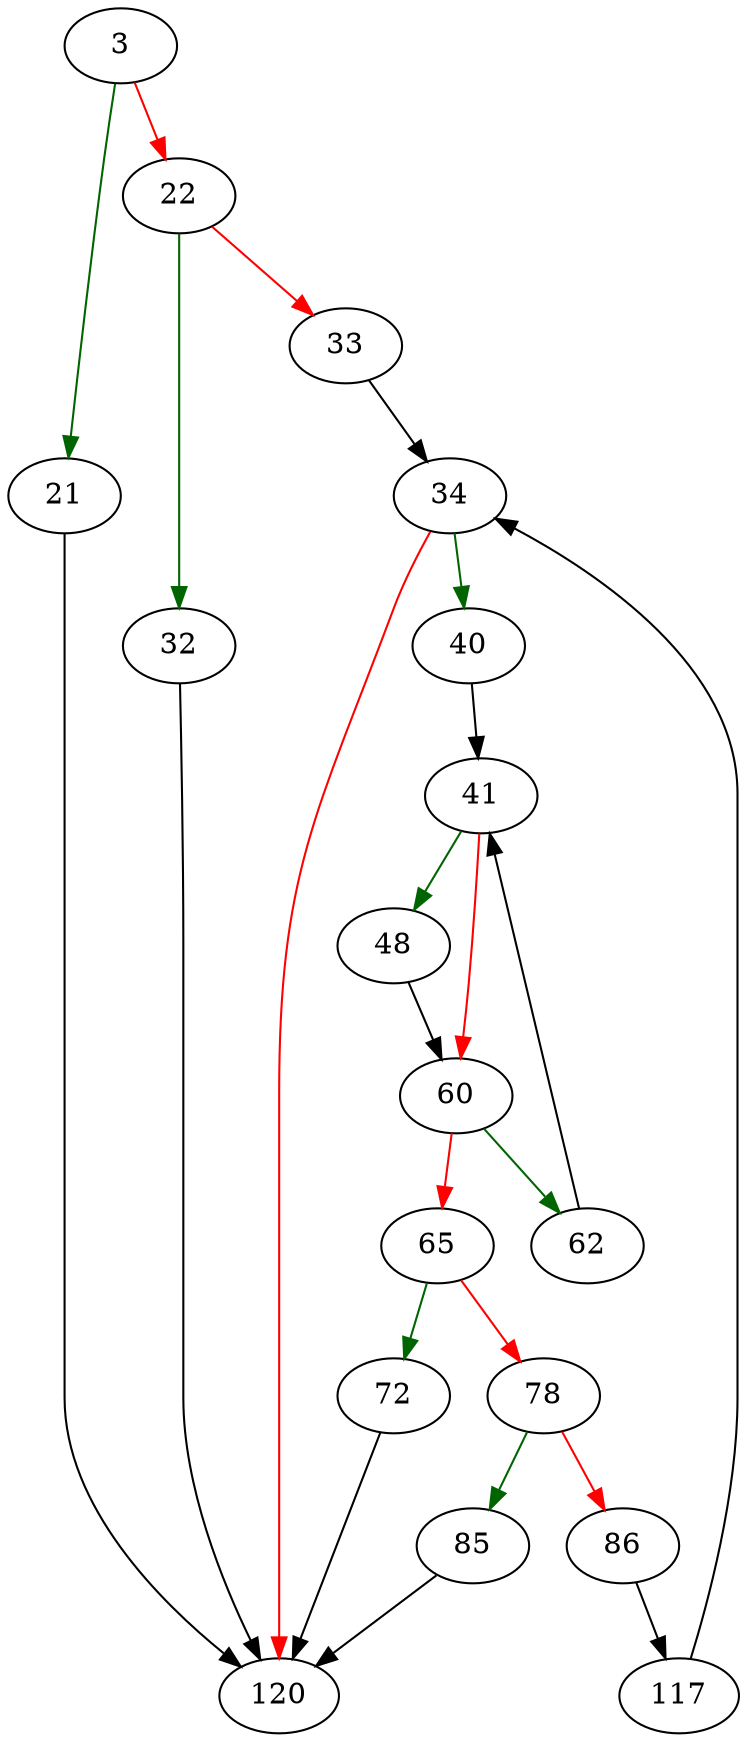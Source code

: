 strict digraph "sqlite3WhereTabFuncArgs" {
	// Node definitions.
	3 [entry=true];
	21;
	22;
	120;
	32;
	33;
	34;
	40;
	41;
	48;
	60;
	62;
	65;
	72;
	78;
	85;
	86;
	117;

	// Edge definitions.
	3 -> 21 [
		color=darkgreen
		cond=true
	];
	3 -> 22 [
		color=red
		cond=false
	];
	21 -> 120;
	22 -> 32 [
		color=darkgreen
		cond=true
	];
	22 -> 33 [
		color=red
		cond=false
	];
	32 -> 120;
	33 -> 34;
	34 -> 120 [
		color=red
		cond=false
	];
	34 -> 40 [
		color=darkgreen
		cond=true
	];
	40 -> 41;
	41 -> 48 [
		color=darkgreen
		cond=true
	];
	41 -> 60 [
		color=red
		cond=false
	];
	48 -> 60;
	60 -> 62 [
		color=darkgreen
		cond=true
	];
	60 -> 65 [
		color=red
		cond=false
	];
	62 -> 41;
	65 -> 72 [
		color=darkgreen
		cond=true
	];
	65 -> 78 [
		color=red
		cond=false
	];
	72 -> 120;
	78 -> 85 [
		color=darkgreen
		cond=true
	];
	78 -> 86 [
		color=red
		cond=false
	];
	85 -> 120;
	86 -> 117;
	117 -> 34;
}